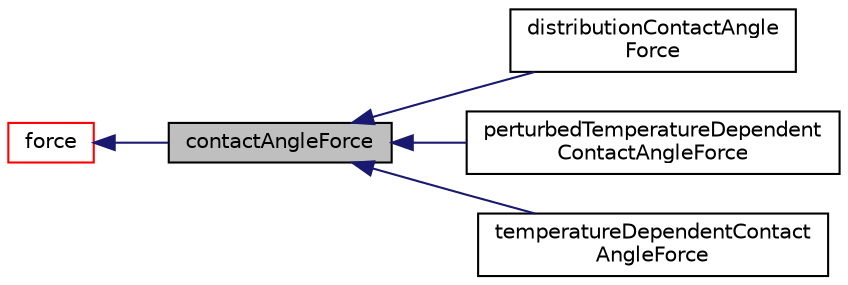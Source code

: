digraph "contactAngleForce"
{
  bgcolor="transparent";
  edge [fontname="Helvetica",fontsize="10",labelfontname="Helvetica",labelfontsize="10"];
  node [fontname="Helvetica",fontsize="10",shape=record];
  rankdir="LR";
  Node1 [label="contactAngleForce",height=0.2,width=0.4,color="black", fillcolor="grey75", style="filled" fontcolor="black"];
  Node2 -> Node1 [dir="back",color="midnightblue",fontsize="10",style="solid",fontname="Helvetica"];
  Node2 [label="force",height=0.2,width=0.4,color="red",URL="$classFoam_1_1regionModels_1_1surfaceFilmModels_1_1force.html",tooltip="Base class for film (stress-based) force models. "];
  Node1 -> Node3 [dir="back",color="midnightblue",fontsize="10",style="solid",fontname="Helvetica"];
  Node3 [label="distributionContactAngle\lForce",height=0.2,width=0.4,color="black",URL="$classFoam_1_1regionModels_1_1surfaceFilmModels_1_1distributionContactAngleForce.html",tooltip="PDF distribution based film contact angle force. "];
  Node1 -> Node4 [dir="back",color="midnightblue",fontsize="10",style="solid",fontname="Helvetica"];
  Node4 [label="perturbedTemperatureDependent\lContactAngleForce",height=0.2,width=0.4,color="black",URL="$classFoam_1_1regionModels_1_1surfaceFilmModels_1_1perturbedTemperatureDependentContactAngleForce.html",tooltip="Temperature dependent contact angle force with a stochastic perturbation. "];
  Node1 -> Node5 [dir="back",color="midnightblue",fontsize="10",style="solid",fontname="Helvetica"];
  Node5 [label="temperatureDependentContact\lAngleForce",height=0.2,width=0.4,color="black",URL="$classFoam_1_1regionModels_1_1surfaceFilmModels_1_1temperatureDependentContactAngleForce.html",tooltip="Temperature dependent contact angle force. "];
}
